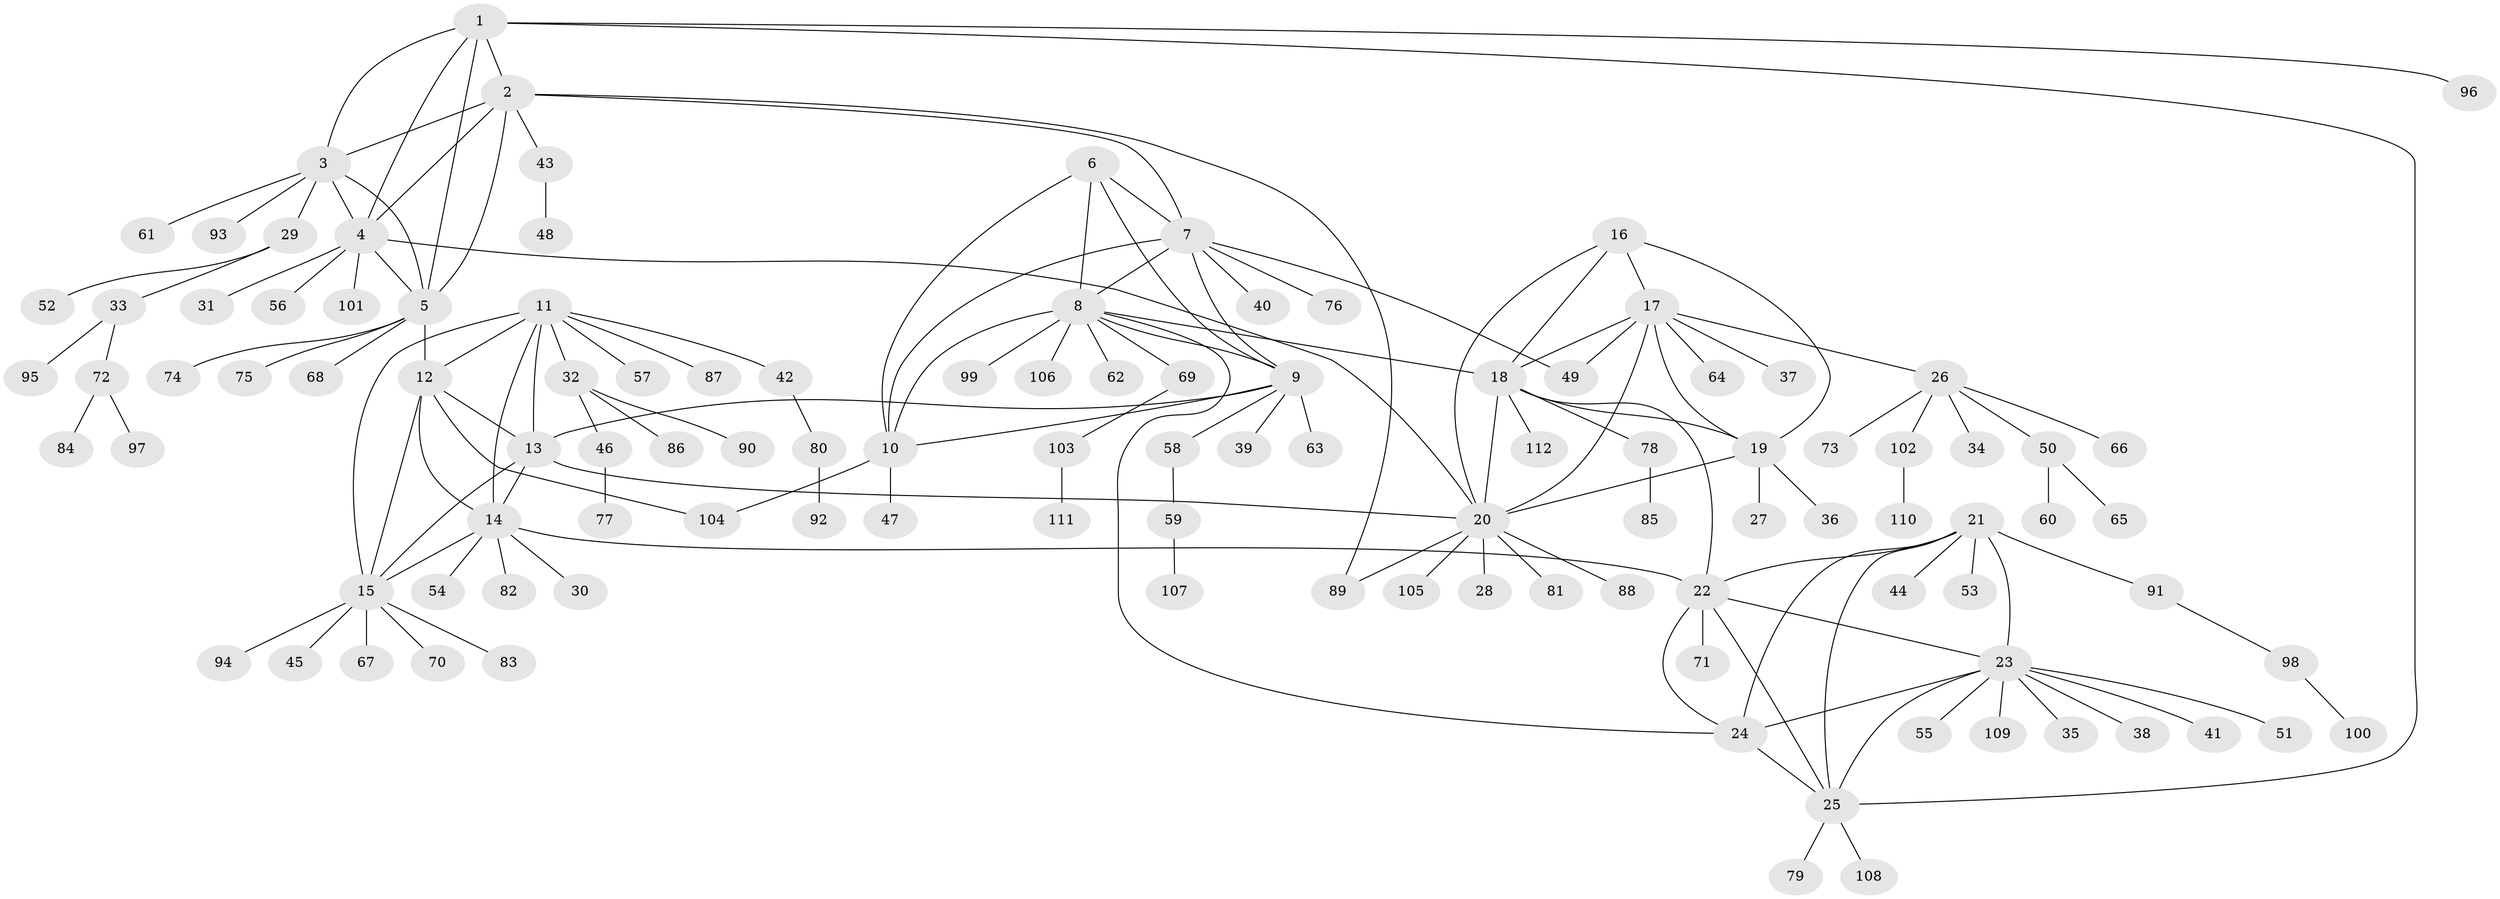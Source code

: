 // coarse degree distribution, {5: 0.05357142857142857, 8: 0.017857142857142856, 6: 0.017857142857142856, 10: 0.017857142857142856, 4: 0.017857142857142856, 3: 0.03571428571428571, 13: 0.017857142857142856, 14: 0.017857142857142856, 9: 0.017857142857142856, 7: 0.017857142857142856, 1: 0.7142857142857143, 2: 0.05357142857142857}
// Generated by graph-tools (version 1.1) at 2025/19/03/04/25 18:19:28]
// undirected, 112 vertices, 150 edges
graph export_dot {
graph [start="1"]
  node [color=gray90,style=filled];
  1;
  2;
  3;
  4;
  5;
  6;
  7;
  8;
  9;
  10;
  11;
  12;
  13;
  14;
  15;
  16;
  17;
  18;
  19;
  20;
  21;
  22;
  23;
  24;
  25;
  26;
  27;
  28;
  29;
  30;
  31;
  32;
  33;
  34;
  35;
  36;
  37;
  38;
  39;
  40;
  41;
  42;
  43;
  44;
  45;
  46;
  47;
  48;
  49;
  50;
  51;
  52;
  53;
  54;
  55;
  56;
  57;
  58;
  59;
  60;
  61;
  62;
  63;
  64;
  65;
  66;
  67;
  68;
  69;
  70;
  71;
  72;
  73;
  74;
  75;
  76;
  77;
  78;
  79;
  80;
  81;
  82;
  83;
  84;
  85;
  86;
  87;
  88;
  89;
  90;
  91;
  92;
  93;
  94;
  95;
  96;
  97;
  98;
  99;
  100;
  101;
  102;
  103;
  104;
  105;
  106;
  107;
  108;
  109;
  110;
  111;
  112;
  1 -- 2;
  1 -- 3;
  1 -- 4;
  1 -- 5;
  1 -- 25;
  1 -- 96;
  2 -- 3;
  2 -- 4;
  2 -- 5;
  2 -- 7;
  2 -- 43;
  2 -- 89;
  3 -- 4;
  3 -- 5;
  3 -- 29;
  3 -- 61;
  3 -- 93;
  4 -- 5;
  4 -- 20;
  4 -- 31;
  4 -- 56;
  4 -- 101;
  5 -- 12;
  5 -- 68;
  5 -- 74;
  5 -- 75;
  6 -- 7;
  6 -- 8;
  6 -- 9;
  6 -- 10;
  7 -- 8;
  7 -- 9;
  7 -- 10;
  7 -- 40;
  7 -- 49;
  7 -- 76;
  8 -- 9;
  8 -- 10;
  8 -- 18;
  8 -- 24;
  8 -- 62;
  8 -- 69;
  8 -- 99;
  8 -- 106;
  9 -- 10;
  9 -- 13;
  9 -- 39;
  9 -- 58;
  9 -- 63;
  10 -- 47;
  10 -- 104;
  11 -- 12;
  11 -- 13;
  11 -- 14;
  11 -- 15;
  11 -- 32;
  11 -- 42;
  11 -- 57;
  11 -- 87;
  12 -- 13;
  12 -- 14;
  12 -- 15;
  12 -- 104;
  13 -- 14;
  13 -- 15;
  13 -- 20;
  14 -- 15;
  14 -- 22;
  14 -- 30;
  14 -- 54;
  14 -- 82;
  15 -- 45;
  15 -- 67;
  15 -- 70;
  15 -- 83;
  15 -- 94;
  16 -- 17;
  16 -- 18;
  16 -- 19;
  16 -- 20;
  17 -- 18;
  17 -- 19;
  17 -- 20;
  17 -- 26;
  17 -- 37;
  17 -- 49;
  17 -- 64;
  18 -- 19;
  18 -- 20;
  18 -- 22;
  18 -- 78;
  18 -- 112;
  19 -- 20;
  19 -- 27;
  19 -- 36;
  20 -- 28;
  20 -- 81;
  20 -- 88;
  20 -- 89;
  20 -- 105;
  21 -- 22;
  21 -- 23;
  21 -- 24;
  21 -- 25;
  21 -- 44;
  21 -- 53;
  21 -- 91;
  22 -- 23;
  22 -- 24;
  22 -- 25;
  22 -- 71;
  23 -- 24;
  23 -- 25;
  23 -- 35;
  23 -- 38;
  23 -- 41;
  23 -- 51;
  23 -- 55;
  23 -- 109;
  24 -- 25;
  25 -- 79;
  25 -- 108;
  26 -- 34;
  26 -- 50;
  26 -- 66;
  26 -- 73;
  26 -- 102;
  29 -- 33;
  29 -- 52;
  32 -- 46;
  32 -- 86;
  32 -- 90;
  33 -- 72;
  33 -- 95;
  42 -- 80;
  43 -- 48;
  46 -- 77;
  50 -- 60;
  50 -- 65;
  58 -- 59;
  59 -- 107;
  69 -- 103;
  72 -- 84;
  72 -- 97;
  78 -- 85;
  80 -- 92;
  91 -- 98;
  98 -- 100;
  102 -- 110;
  103 -- 111;
}
